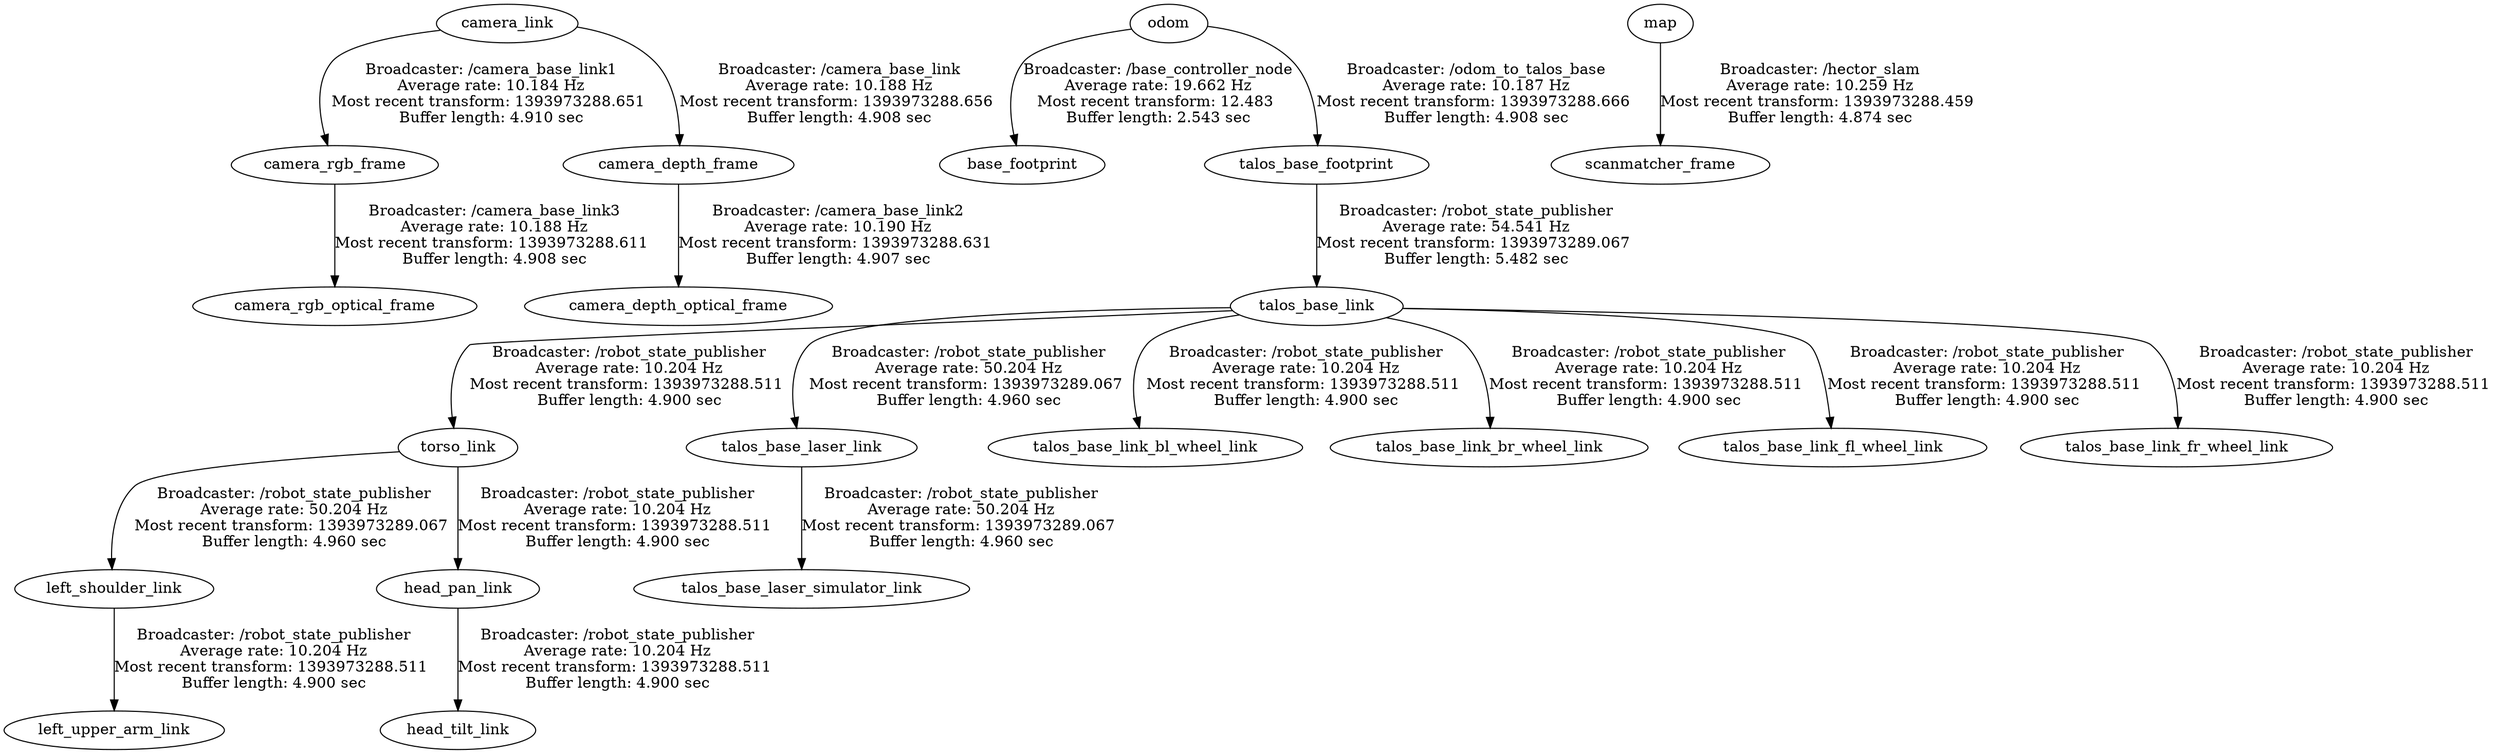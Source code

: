 digraph G {
"camera_rgb_frame" -> "camera_rgb_optical_frame"[label="Broadcaster: /camera_base_link3\nAverage rate: 10.188 Hz\nMost recent transform: 1393973288.611 \nBuffer length: 4.908 sec\n"];
"camera_link" -> "camera_rgb_frame"[label="Broadcaster: /camera_base_link1\nAverage rate: 10.184 Hz\nMost recent transform: 1393973288.651 \nBuffer length: 4.910 sec\n"];
"odom" -> "base_footprint"[label="Broadcaster: /base_controller_node\nAverage rate: 19.662 Hz\nMost recent transform: 12.483 \nBuffer length: 2.543 sec\n"];
"torso_link" -> "left_shoulder_link"[label="Broadcaster: /robot_state_publisher\nAverage rate: 50.204 Hz\nMost recent transform: 1393973289.067 \nBuffer length: 4.960 sec\n"];
"talos_base_link" -> "torso_link"[label="Broadcaster: /robot_state_publisher\nAverage rate: 10.204 Hz\nMost recent transform: 1393973288.511 \nBuffer length: 4.900 sec\n"];
"talos_base_footprint" -> "talos_base_link"[label="Broadcaster: /robot_state_publisher\nAverage rate: 54.541 Hz\nMost recent transform: 1393973289.067 \nBuffer length: 5.482 sec\n"];
"odom" -> "talos_base_footprint"[label="Broadcaster: /odom_to_talos_base\nAverage rate: 10.187 Hz\nMost recent transform: 1393973288.666 \nBuffer length: 4.908 sec\n"];
"talos_base_link" -> "talos_base_laser_link"[label="Broadcaster: /robot_state_publisher\nAverage rate: 50.204 Hz\nMost recent transform: 1393973289.067 \nBuffer length: 4.960 sec\n"];
"talos_base_laser_link" -> "talos_base_laser_simulator_link"[label="Broadcaster: /robot_state_publisher\nAverage rate: 50.204 Hz\nMost recent transform: 1393973289.067 \nBuffer length: 4.960 sec\n"];
"torso_link" -> "head_pan_link"[label="Broadcaster: /robot_state_publisher\nAverage rate: 10.204 Hz\nMost recent transform: 1393973288.511 \nBuffer length: 4.900 sec\n"];
"head_pan_link" -> "head_tilt_link"[label="Broadcaster: /robot_state_publisher\nAverage rate: 10.204 Hz\nMost recent transform: 1393973288.511 \nBuffer length: 4.900 sec\n"];
"left_shoulder_link" -> "left_upper_arm_link"[label="Broadcaster: /robot_state_publisher\nAverage rate: 10.204 Hz\nMost recent transform: 1393973288.511 \nBuffer length: 4.900 sec\n"];
"talos_base_link" -> "talos_base_link_bl_wheel_link"[label="Broadcaster: /robot_state_publisher\nAverage rate: 10.204 Hz\nMost recent transform: 1393973288.511 \nBuffer length: 4.900 sec\n"];
"talos_base_link" -> "talos_base_link_br_wheel_link"[label="Broadcaster: /robot_state_publisher\nAverage rate: 10.204 Hz\nMost recent transform: 1393973288.511 \nBuffer length: 4.900 sec\n"];
"talos_base_link" -> "talos_base_link_fl_wheel_link"[label="Broadcaster: /robot_state_publisher\nAverage rate: 10.204 Hz\nMost recent transform: 1393973288.511 \nBuffer length: 4.900 sec\n"];
"talos_base_link" -> "talos_base_link_fr_wheel_link"[label="Broadcaster: /robot_state_publisher\nAverage rate: 10.204 Hz\nMost recent transform: 1393973288.511 \nBuffer length: 4.900 sec\n"];
"camera_depth_frame" -> "camera_depth_optical_frame"[label="Broadcaster: /camera_base_link2\nAverage rate: 10.190 Hz\nMost recent transform: 1393973288.631 \nBuffer length: 4.907 sec\n"];
"camera_link" -> "camera_depth_frame"[label="Broadcaster: /camera_base_link\nAverage rate: 10.188 Hz\nMost recent transform: 1393973288.656 \nBuffer length: 4.908 sec\n"];
"map" -> "scanmatcher_frame"[label="Broadcaster: /hector_slam\nAverage rate: 10.259 Hz\nMost recent transform: 1393973288.459 \nBuffer length: 4.874 sec\n"];
}
